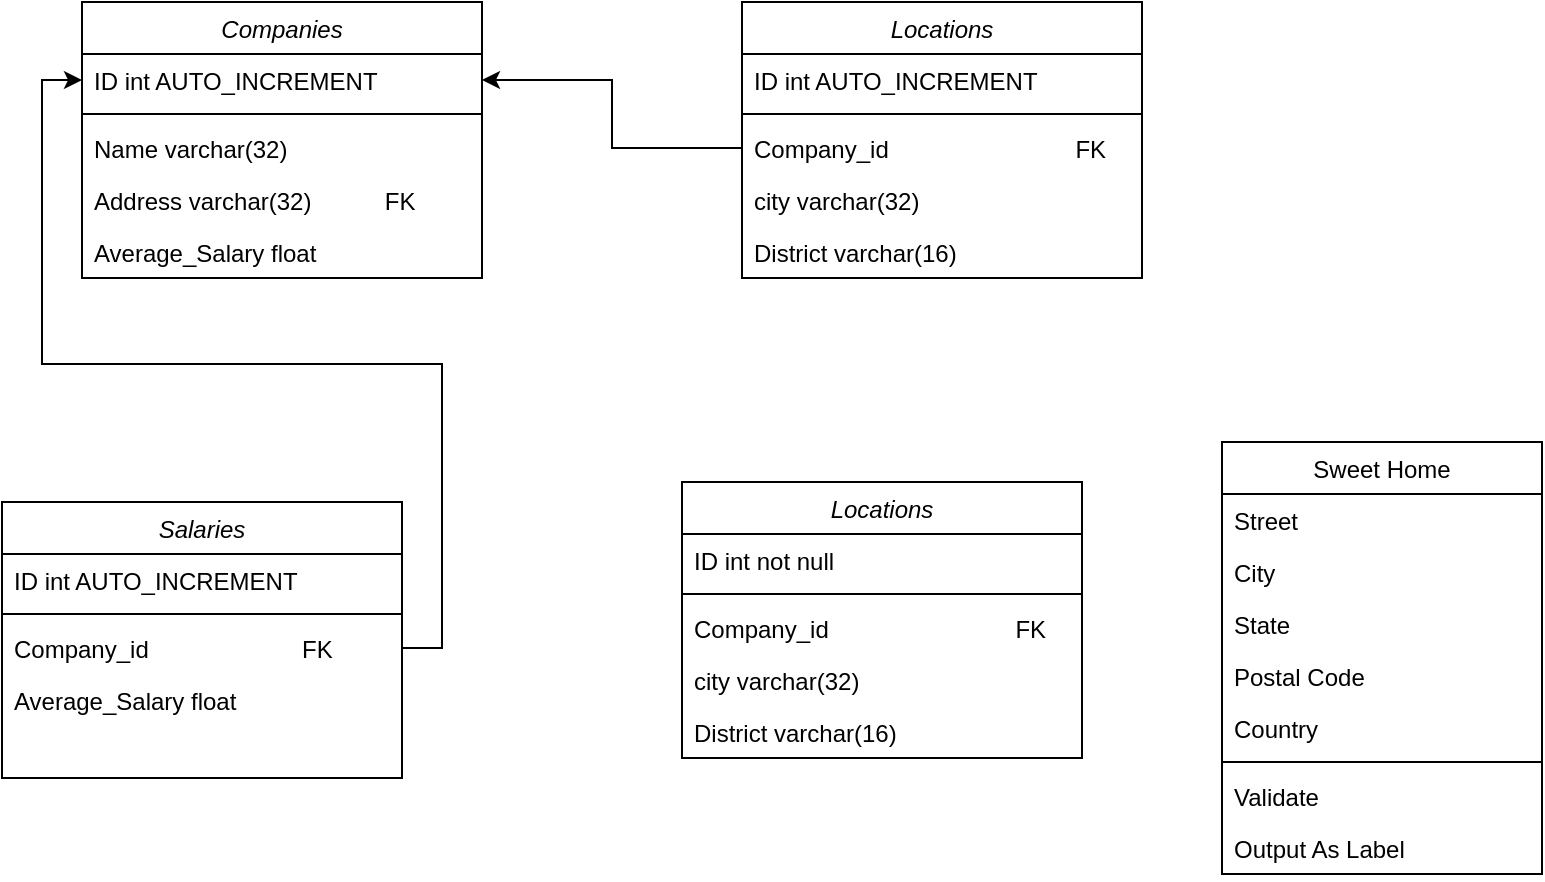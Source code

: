 <mxfile version="25.0.3">
  <diagram id="C5RBs43oDa-KdzZeNtuy" name="Page-1">
    <mxGraphModel dx="941" dy="547" grid="1" gridSize="10" guides="1" tooltips="1" connect="1" arrows="1" fold="1" page="1" pageScale="1" pageWidth="827" pageHeight="1169" math="0" shadow="0">
      <root>
        <mxCell id="WIyWlLk6GJQsqaUBKTNV-0" />
        <mxCell id="WIyWlLk6GJQsqaUBKTNV-1" parent="WIyWlLk6GJQsqaUBKTNV-0" />
        <mxCell id="zkfFHV4jXpPFQw0GAbJ--0" value="Companies" style="swimlane;fontStyle=2;align=center;verticalAlign=top;childLayout=stackLayout;horizontal=1;startSize=26;horizontalStack=0;resizeParent=1;resizeLast=0;collapsible=1;marginBottom=0;rounded=0;shadow=0;strokeWidth=1;flipH=0;" parent="WIyWlLk6GJQsqaUBKTNV-1" vertex="1">
          <mxGeometry x="60" y="50" width="200" height="138" as="geometry">
            <mxRectangle x="60" y="50" width="160" height="26" as="alternateBounds" />
          </mxGeometry>
        </mxCell>
        <mxCell id="zkfFHV4jXpPFQw0GAbJ--1" value="ID int AUTO_INCREMENT" style="text;align=left;verticalAlign=top;spacingLeft=4;spacingRight=4;overflow=hidden;rotatable=0;points=[[0,0.5],[1,0.5]];portConstraint=eastwest;" parent="zkfFHV4jXpPFQw0GAbJ--0" vertex="1">
          <mxGeometry y="26" width="200" height="26" as="geometry" />
        </mxCell>
        <mxCell id="zkfFHV4jXpPFQw0GAbJ--4" value="" style="line;html=1;strokeWidth=1;align=left;verticalAlign=middle;spacingTop=-1;spacingLeft=3;spacingRight=3;rotatable=0;labelPosition=right;points=[];portConstraint=eastwest;" parent="zkfFHV4jXpPFQw0GAbJ--0" vertex="1">
          <mxGeometry y="52" width="200" height="8" as="geometry" />
        </mxCell>
        <mxCell id="zkfFHV4jXpPFQw0GAbJ--2" value="Name varchar(32)" style="text;align=left;verticalAlign=top;spacingLeft=4;spacingRight=4;overflow=hidden;rotatable=0;points=[[0,0.5],[1,0.5]];portConstraint=eastwest;rounded=0;shadow=0;html=0;flipH=0;" parent="zkfFHV4jXpPFQw0GAbJ--0" vertex="1">
          <mxGeometry y="60" width="200" height="26" as="geometry" />
        </mxCell>
        <mxCell id="zkfFHV4jXpPFQw0GAbJ--3" value="Address varchar(32)           FK" style="text;align=left;verticalAlign=top;spacingLeft=4;spacingRight=4;overflow=hidden;rotatable=0;points=[[0,0.5],[1,0.5]];portConstraint=eastwest;rounded=0;shadow=0;html=0;" parent="zkfFHV4jXpPFQw0GAbJ--0" vertex="1">
          <mxGeometry y="86" width="200" height="26" as="geometry" />
        </mxCell>
        <mxCell id="zkfFHV4jXpPFQw0GAbJ--5" value="Average_Salary float" style="text;align=left;verticalAlign=top;spacingLeft=4;spacingRight=4;overflow=hidden;rotatable=0;points=[[0,0.5],[1,0.5]];portConstraint=eastwest;" parent="zkfFHV4jXpPFQw0GAbJ--0" vertex="1">
          <mxGeometry y="112" width="200" height="26" as="geometry" />
        </mxCell>
        <mxCell id="Z4rQXIMRCsXNv4-aBzrS-0" value="Sweet Home" style="swimlane;fontStyle=0;align=center;verticalAlign=top;childLayout=stackLayout;horizontal=1;startSize=26;horizontalStack=0;resizeParent=1;resizeLast=0;collapsible=1;marginBottom=0;rounded=0;shadow=0;strokeWidth=1;" parent="WIyWlLk6GJQsqaUBKTNV-1" vertex="1">
          <mxGeometry x="630" y="270" width="160" height="216" as="geometry">
            <mxRectangle x="550" y="140" width="160" height="26" as="alternateBounds" />
          </mxGeometry>
        </mxCell>
        <mxCell id="Z4rQXIMRCsXNv4-aBzrS-1" value="Street" style="text;align=left;verticalAlign=top;spacingLeft=4;spacingRight=4;overflow=hidden;rotatable=0;points=[[0,0.5],[1,0.5]];portConstraint=eastwest;" parent="Z4rQXIMRCsXNv4-aBzrS-0" vertex="1">
          <mxGeometry y="26" width="160" height="26" as="geometry" />
        </mxCell>
        <mxCell id="Z4rQXIMRCsXNv4-aBzrS-2" value="City" style="text;align=left;verticalAlign=top;spacingLeft=4;spacingRight=4;overflow=hidden;rotatable=0;points=[[0,0.5],[1,0.5]];portConstraint=eastwest;rounded=0;shadow=0;html=0;" parent="Z4rQXIMRCsXNv4-aBzrS-0" vertex="1">
          <mxGeometry y="52" width="160" height="26" as="geometry" />
        </mxCell>
        <mxCell id="Z4rQXIMRCsXNv4-aBzrS-3" value="State" style="text;align=left;verticalAlign=top;spacingLeft=4;spacingRight=4;overflow=hidden;rotatable=0;points=[[0,0.5],[1,0.5]];portConstraint=eastwest;rounded=0;shadow=0;html=0;" parent="Z4rQXIMRCsXNv4-aBzrS-0" vertex="1">
          <mxGeometry y="78" width="160" height="26" as="geometry" />
        </mxCell>
        <mxCell id="Z4rQXIMRCsXNv4-aBzrS-4" value="Postal Code" style="text;align=left;verticalAlign=top;spacingLeft=4;spacingRight=4;overflow=hidden;rotatable=0;points=[[0,0.5],[1,0.5]];portConstraint=eastwest;rounded=0;shadow=0;html=0;" parent="Z4rQXIMRCsXNv4-aBzrS-0" vertex="1">
          <mxGeometry y="104" width="160" height="26" as="geometry" />
        </mxCell>
        <mxCell id="Z4rQXIMRCsXNv4-aBzrS-5" value="Country" style="text;align=left;verticalAlign=top;spacingLeft=4;spacingRight=4;overflow=hidden;rotatable=0;points=[[0,0.5],[1,0.5]];portConstraint=eastwest;rounded=0;shadow=0;html=0;" parent="Z4rQXIMRCsXNv4-aBzrS-0" vertex="1">
          <mxGeometry y="130" width="160" height="26" as="geometry" />
        </mxCell>
        <mxCell id="Z4rQXIMRCsXNv4-aBzrS-6" value="" style="line;html=1;strokeWidth=1;align=left;verticalAlign=middle;spacingTop=-1;spacingLeft=3;spacingRight=3;rotatable=0;labelPosition=right;points=[];portConstraint=eastwest;" parent="Z4rQXIMRCsXNv4-aBzrS-0" vertex="1">
          <mxGeometry y="156" width="160" height="8" as="geometry" />
        </mxCell>
        <mxCell id="Z4rQXIMRCsXNv4-aBzrS-7" value="Validate" style="text;align=left;verticalAlign=top;spacingLeft=4;spacingRight=4;overflow=hidden;rotatable=0;points=[[0,0.5],[1,0.5]];portConstraint=eastwest;" parent="Z4rQXIMRCsXNv4-aBzrS-0" vertex="1">
          <mxGeometry y="164" width="160" height="26" as="geometry" />
        </mxCell>
        <mxCell id="Z4rQXIMRCsXNv4-aBzrS-8" value="Output As Label" style="text;align=left;verticalAlign=top;spacingLeft=4;spacingRight=4;overflow=hidden;rotatable=0;points=[[0,0.5],[1,0.5]];portConstraint=eastwest;" parent="Z4rQXIMRCsXNv4-aBzrS-0" vertex="1">
          <mxGeometry y="190" width="160" height="26" as="geometry" />
        </mxCell>
        <mxCell id="EDxRAys_gJsU4xUTyWtF-16" value="Locations" style="swimlane;fontStyle=2;align=center;verticalAlign=top;childLayout=stackLayout;horizontal=1;startSize=26;horizontalStack=0;resizeParent=1;resizeLast=0;collapsible=1;marginBottom=0;rounded=0;shadow=0;strokeWidth=1;flipH=0;" vertex="1" parent="WIyWlLk6GJQsqaUBKTNV-1">
          <mxGeometry x="390" y="50" width="200" height="138" as="geometry">
            <mxRectangle x="60" y="50" width="160" height="26" as="alternateBounds" />
          </mxGeometry>
        </mxCell>
        <mxCell id="EDxRAys_gJsU4xUTyWtF-17" value="ID int AUTO_INCREMENT" style="text;align=left;verticalAlign=top;spacingLeft=4;spacingRight=4;overflow=hidden;rotatable=0;points=[[0,0.5],[1,0.5]];portConstraint=eastwest;" vertex="1" parent="EDxRAys_gJsU4xUTyWtF-16">
          <mxGeometry y="26" width="200" height="26" as="geometry" />
        </mxCell>
        <mxCell id="EDxRAys_gJsU4xUTyWtF-18" value="" style="line;html=1;strokeWidth=1;align=left;verticalAlign=middle;spacingTop=-1;spacingLeft=3;spacingRight=3;rotatable=0;labelPosition=right;points=[];portConstraint=eastwest;" vertex="1" parent="EDxRAys_gJsU4xUTyWtF-16">
          <mxGeometry y="52" width="200" height="8" as="geometry" />
        </mxCell>
        <mxCell id="EDxRAys_gJsU4xUTyWtF-19" value="Company_id                            FK" style="text;align=left;verticalAlign=top;spacingLeft=4;spacingRight=4;overflow=hidden;rotatable=0;points=[[0,0.5],[1,0.5]];portConstraint=eastwest;rounded=0;shadow=0;html=0;flipH=0;" vertex="1" parent="EDxRAys_gJsU4xUTyWtF-16">
          <mxGeometry y="60" width="200" height="26" as="geometry" />
        </mxCell>
        <mxCell id="EDxRAys_gJsU4xUTyWtF-20" value="city varchar(32)                      " style="text;align=left;verticalAlign=top;spacingLeft=4;spacingRight=4;overflow=hidden;rotatable=0;points=[[0,0.5],[1,0.5]];portConstraint=eastwest;rounded=0;shadow=0;html=0;" vertex="1" parent="EDxRAys_gJsU4xUTyWtF-16">
          <mxGeometry y="86" width="200" height="26" as="geometry" />
        </mxCell>
        <mxCell id="EDxRAys_gJsU4xUTyWtF-21" value="District varchar(16)" style="text;align=left;verticalAlign=top;spacingLeft=4;spacingRight=4;overflow=hidden;rotatable=0;points=[[0,0.5],[1,0.5]];portConstraint=eastwest;" vertex="1" parent="EDxRAys_gJsU4xUTyWtF-16">
          <mxGeometry y="112" width="200" height="26" as="geometry" />
        </mxCell>
        <mxCell id="EDxRAys_gJsU4xUTyWtF-23" value="Salaries" style="swimlane;fontStyle=2;align=center;verticalAlign=top;childLayout=stackLayout;horizontal=1;startSize=26;horizontalStack=0;resizeParent=1;resizeLast=0;collapsible=1;marginBottom=0;rounded=0;shadow=0;strokeWidth=1;flipH=0;" vertex="1" parent="WIyWlLk6GJQsqaUBKTNV-1">
          <mxGeometry x="20" y="300" width="200" height="138" as="geometry">
            <mxRectangle x="60" y="50" width="160" height="26" as="alternateBounds" />
          </mxGeometry>
        </mxCell>
        <mxCell id="EDxRAys_gJsU4xUTyWtF-24" value="ID int AUTO_INCREMENT" style="text;align=left;verticalAlign=top;spacingLeft=4;spacingRight=4;overflow=hidden;rotatable=0;points=[[0,0.5],[1,0.5]];portConstraint=eastwest;" vertex="1" parent="EDxRAys_gJsU4xUTyWtF-23">
          <mxGeometry y="26" width="200" height="26" as="geometry" />
        </mxCell>
        <mxCell id="EDxRAys_gJsU4xUTyWtF-25" value="" style="line;html=1;strokeWidth=1;align=left;verticalAlign=middle;spacingTop=-1;spacingLeft=3;spacingRight=3;rotatable=0;labelPosition=right;points=[];portConstraint=eastwest;" vertex="1" parent="EDxRAys_gJsU4xUTyWtF-23">
          <mxGeometry y="52" width="200" height="8" as="geometry" />
        </mxCell>
        <mxCell id="EDxRAys_gJsU4xUTyWtF-26" value="Company_id                       FK" style="text;align=left;verticalAlign=top;spacingLeft=4;spacingRight=4;overflow=hidden;rotatable=0;points=[[0,0.5],[1,0.5]];portConstraint=eastwest;rounded=0;shadow=0;html=0;flipH=0;" vertex="1" parent="EDxRAys_gJsU4xUTyWtF-23">
          <mxGeometry y="60" width="200" height="26" as="geometry" />
        </mxCell>
        <mxCell id="EDxRAys_gJsU4xUTyWtF-28" value="Average_Salary float" style="text;align=left;verticalAlign=top;spacingLeft=4;spacingRight=4;overflow=hidden;rotatable=0;points=[[0,0.5],[1,0.5]];portConstraint=eastwest;" vertex="1" parent="EDxRAys_gJsU4xUTyWtF-23">
          <mxGeometry y="86" width="200" height="26" as="geometry" />
        </mxCell>
        <mxCell id="EDxRAys_gJsU4xUTyWtF-31" style="edgeStyle=orthogonalEdgeStyle;rounded=0;orthogonalLoop=1;jettySize=auto;html=1;entryX=0;entryY=0.5;entryDx=0;entryDy=0;" edge="1" parent="WIyWlLk6GJQsqaUBKTNV-1" source="EDxRAys_gJsU4xUTyWtF-26" target="zkfFHV4jXpPFQw0GAbJ--1">
          <mxGeometry relative="1" as="geometry" />
        </mxCell>
        <mxCell id="EDxRAys_gJsU4xUTyWtF-32" style="edgeStyle=orthogonalEdgeStyle;rounded=0;orthogonalLoop=1;jettySize=auto;html=1;entryX=1;entryY=0.5;entryDx=0;entryDy=0;" edge="1" parent="WIyWlLk6GJQsqaUBKTNV-1" source="EDxRAys_gJsU4xUTyWtF-19" target="zkfFHV4jXpPFQw0GAbJ--1">
          <mxGeometry relative="1" as="geometry" />
        </mxCell>
        <mxCell id="EDxRAys_gJsU4xUTyWtF-33" value="Locations" style="swimlane;fontStyle=2;align=center;verticalAlign=top;childLayout=stackLayout;horizontal=1;startSize=26;horizontalStack=0;resizeParent=1;resizeLast=0;collapsible=1;marginBottom=0;rounded=0;shadow=0;strokeWidth=1;flipH=0;" vertex="1" parent="WIyWlLk6GJQsqaUBKTNV-1">
          <mxGeometry x="360" y="290" width="200" height="138" as="geometry">
            <mxRectangle x="60" y="50" width="160" height="26" as="alternateBounds" />
          </mxGeometry>
        </mxCell>
        <mxCell id="EDxRAys_gJsU4xUTyWtF-34" value="ID int not null" style="text;align=left;verticalAlign=top;spacingLeft=4;spacingRight=4;overflow=hidden;rotatable=0;points=[[0,0.5],[1,0.5]];portConstraint=eastwest;" vertex="1" parent="EDxRAys_gJsU4xUTyWtF-33">
          <mxGeometry y="26" width="200" height="26" as="geometry" />
        </mxCell>
        <mxCell id="EDxRAys_gJsU4xUTyWtF-35" value="" style="line;html=1;strokeWidth=1;align=left;verticalAlign=middle;spacingTop=-1;spacingLeft=3;spacingRight=3;rotatable=0;labelPosition=right;points=[];portConstraint=eastwest;" vertex="1" parent="EDxRAys_gJsU4xUTyWtF-33">
          <mxGeometry y="52" width="200" height="8" as="geometry" />
        </mxCell>
        <mxCell id="EDxRAys_gJsU4xUTyWtF-36" value="Company_id                            FK" style="text;align=left;verticalAlign=top;spacingLeft=4;spacingRight=4;overflow=hidden;rotatable=0;points=[[0,0.5],[1,0.5]];portConstraint=eastwest;rounded=0;shadow=0;html=0;flipH=0;" vertex="1" parent="EDxRAys_gJsU4xUTyWtF-33">
          <mxGeometry y="60" width="200" height="26" as="geometry" />
        </mxCell>
        <mxCell id="EDxRAys_gJsU4xUTyWtF-37" value="city varchar(32)                      " style="text;align=left;verticalAlign=top;spacingLeft=4;spacingRight=4;overflow=hidden;rotatable=0;points=[[0,0.5],[1,0.5]];portConstraint=eastwest;rounded=0;shadow=0;html=0;" vertex="1" parent="EDxRAys_gJsU4xUTyWtF-33">
          <mxGeometry y="86" width="200" height="26" as="geometry" />
        </mxCell>
        <mxCell id="EDxRAys_gJsU4xUTyWtF-38" value="District varchar(16)" style="text;align=left;verticalAlign=top;spacingLeft=4;spacingRight=4;overflow=hidden;rotatable=0;points=[[0,0.5],[1,0.5]];portConstraint=eastwest;" vertex="1" parent="EDxRAys_gJsU4xUTyWtF-33">
          <mxGeometry y="112" width="200" height="26" as="geometry" />
        </mxCell>
      </root>
    </mxGraphModel>
  </diagram>
</mxfile>
